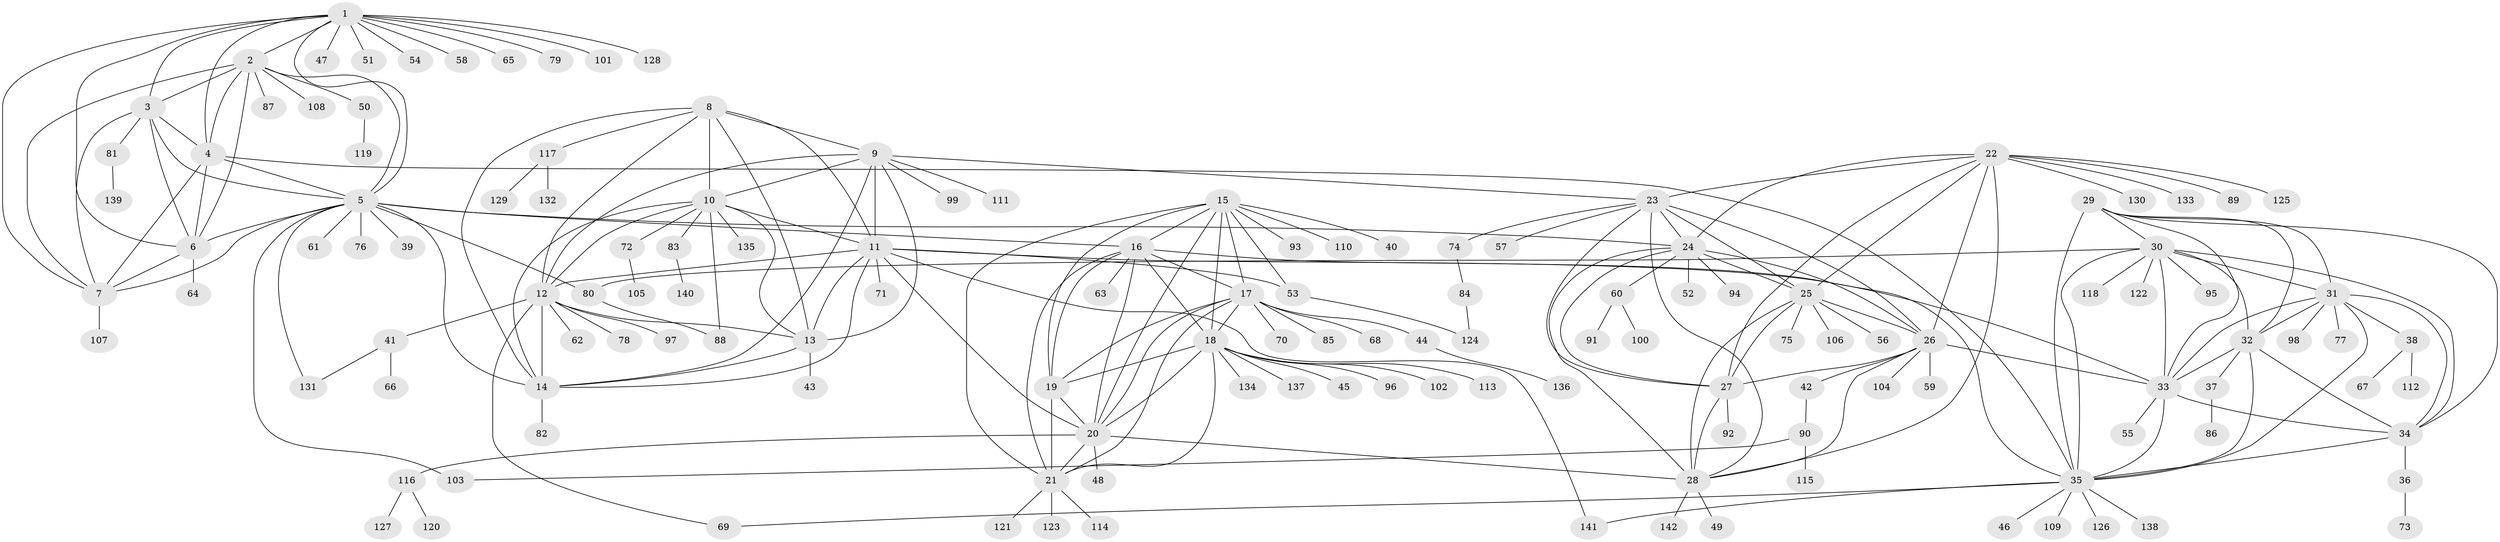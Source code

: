 // Generated by graph-tools (version 1.1) at 2025/02/03/09/25 03:02:48]
// undirected, 142 vertices, 230 edges
graph export_dot {
graph [start="1"]
  node [color=gray90,style=filled];
  1;
  2;
  3;
  4;
  5;
  6;
  7;
  8;
  9;
  10;
  11;
  12;
  13;
  14;
  15;
  16;
  17;
  18;
  19;
  20;
  21;
  22;
  23;
  24;
  25;
  26;
  27;
  28;
  29;
  30;
  31;
  32;
  33;
  34;
  35;
  36;
  37;
  38;
  39;
  40;
  41;
  42;
  43;
  44;
  45;
  46;
  47;
  48;
  49;
  50;
  51;
  52;
  53;
  54;
  55;
  56;
  57;
  58;
  59;
  60;
  61;
  62;
  63;
  64;
  65;
  66;
  67;
  68;
  69;
  70;
  71;
  72;
  73;
  74;
  75;
  76;
  77;
  78;
  79;
  80;
  81;
  82;
  83;
  84;
  85;
  86;
  87;
  88;
  89;
  90;
  91;
  92;
  93;
  94;
  95;
  96;
  97;
  98;
  99;
  100;
  101;
  102;
  103;
  104;
  105;
  106;
  107;
  108;
  109;
  110;
  111;
  112;
  113;
  114;
  115;
  116;
  117;
  118;
  119;
  120;
  121;
  122;
  123;
  124;
  125;
  126;
  127;
  128;
  129;
  130;
  131;
  132;
  133;
  134;
  135;
  136;
  137;
  138;
  139;
  140;
  141;
  142;
  1 -- 2;
  1 -- 3;
  1 -- 4;
  1 -- 5;
  1 -- 6;
  1 -- 7;
  1 -- 47;
  1 -- 51;
  1 -- 54;
  1 -- 58;
  1 -- 65;
  1 -- 79;
  1 -- 101;
  1 -- 128;
  2 -- 3;
  2 -- 4;
  2 -- 5;
  2 -- 6;
  2 -- 7;
  2 -- 50;
  2 -- 87;
  2 -- 108;
  3 -- 4;
  3 -- 5;
  3 -- 6;
  3 -- 7;
  3 -- 81;
  4 -- 5;
  4 -- 6;
  4 -- 7;
  4 -- 35;
  5 -- 6;
  5 -- 7;
  5 -- 14;
  5 -- 16;
  5 -- 24;
  5 -- 39;
  5 -- 61;
  5 -- 76;
  5 -- 80;
  5 -- 103;
  5 -- 131;
  6 -- 7;
  6 -- 64;
  7 -- 107;
  8 -- 9;
  8 -- 10;
  8 -- 11;
  8 -- 12;
  8 -- 13;
  8 -- 14;
  8 -- 117;
  9 -- 10;
  9 -- 11;
  9 -- 12;
  9 -- 13;
  9 -- 14;
  9 -- 23;
  9 -- 99;
  9 -- 111;
  10 -- 11;
  10 -- 12;
  10 -- 13;
  10 -- 14;
  10 -- 72;
  10 -- 83;
  10 -- 88;
  10 -- 135;
  11 -- 12;
  11 -- 13;
  11 -- 14;
  11 -- 20;
  11 -- 33;
  11 -- 53;
  11 -- 71;
  11 -- 141;
  12 -- 13;
  12 -- 14;
  12 -- 41;
  12 -- 62;
  12 -- 69;
  12 -- 78;
  12 -- 97;
  13 -- 14;
  13 -- 43;
  14 -- 82;
  15 -- 16;
  15 -- 17;
  15 -- 18;
  15 -- 19;
  15 -- 20;
  15 -- 21;
  15 -- 40;
  15 -- 53;
  15 -- 93;
  15 -- 110;
  16 -- 17;
  16 -- 18;
  16 -- 19;
  16 -- 20;
  16 -- 21;
  16 -- 35;
  16 -- 63;
  17 -- 18;
  17 -- 19;
  17 -- 20;
  17 -- 21;
  17 -- 44;
  17 -- 68;
  17 -- 70;
  17 -- 85;
  18 -- 19;
  18 -- 20;
  18 -- 21;
  18 -- 45;
  18 -- 96;
  18 -- 102;
  18 -- 113;
  18 -- 134;
  18 -- 137;
  19 -- 20;
  19 -- 21;
  20 -- 21;
  20 -- 28;
  20 -- 48;
  20 -- 116;
  21 -- 114;
  21 -- 121;
  21 -- 123;
  22 -- 23;
  22 -- 24;
  22 -- 25;
  22 -- 26;
  22 -- 27;
  22 -- 28;
  22 -- 89;
  22 -- 125;
  22 -- 130;
  22 -- 133;
  23 -- 24;
  23 -- 25;
  23 -- 26;
  23 -- 27;
  23 -- 28;
  23 -- 57;
  23 -- 74;
  24 -- 25;
  24 -- 26;
  24 -- 27;
  24 -- 28;
  24 -- 52;
  24 -- 60;
  24 -- 94;
  25 -- 26;
  25 -- 27;
  25 -- 28;
  25 -- 56;
  25 -- 75;
  25 -- 106;
  26 -- 27;
  26 -- 28;
  26 -- 33;
  26 -- 42;
  26 -- 59;
  26 -- 104;
  27 -- 28;
  27 -- 92;
  28 -- 49;
  28 -- 142;
  29 -- 30;
  29 -- 31;
  29 -- 32;
  29 -- 33;
  29 -- 34;
  29 -- 35;
  30 -- 31;
  30 -- 32;
  30 -- 33;
  30 -- 34;
  30 -- 35;
  30 -- 80;
  30 -- 95;
  30 -- 118;
  30 -- 122;
  31 -- 32;
  31 -- 33;
  31 -- 34;
  31 -- 35;
  31 -- 38;
  31 -- 77;
  31 -- 98;
  32 -- 33;
  32 -- 34;
  32 -- 35;
  32 -- 37;
  33 -- 34;
  33 -- 35;
  33 -- 55;
  34 -- 35;
  34 -- 36;
  35 -- 46;
  35 -- 69;
  35 -- 109;
  35 -- 126;
  35 -- 138;
  35 -- 141;
  36 -- 73;
  37 -- 86;
  38 -- 67;
  38 -- 112;
  41 -- 66;
  41 -- 131;
  42 -- 90;
  44 -- 136;
  50 -- 119;
  53 -- 124;
  60 -- 91;
  60 -- 100;
  72 -- 105;
  74 -- 84;
  80 -- 88;
  81 -- 139;
  83 -- 140;
  84 -- 124;
  90 -- 103;
  90 -- 115;
  116 -- 120;
  116 -- 127;
  117 -- 129;
  117 -- 132;
}
